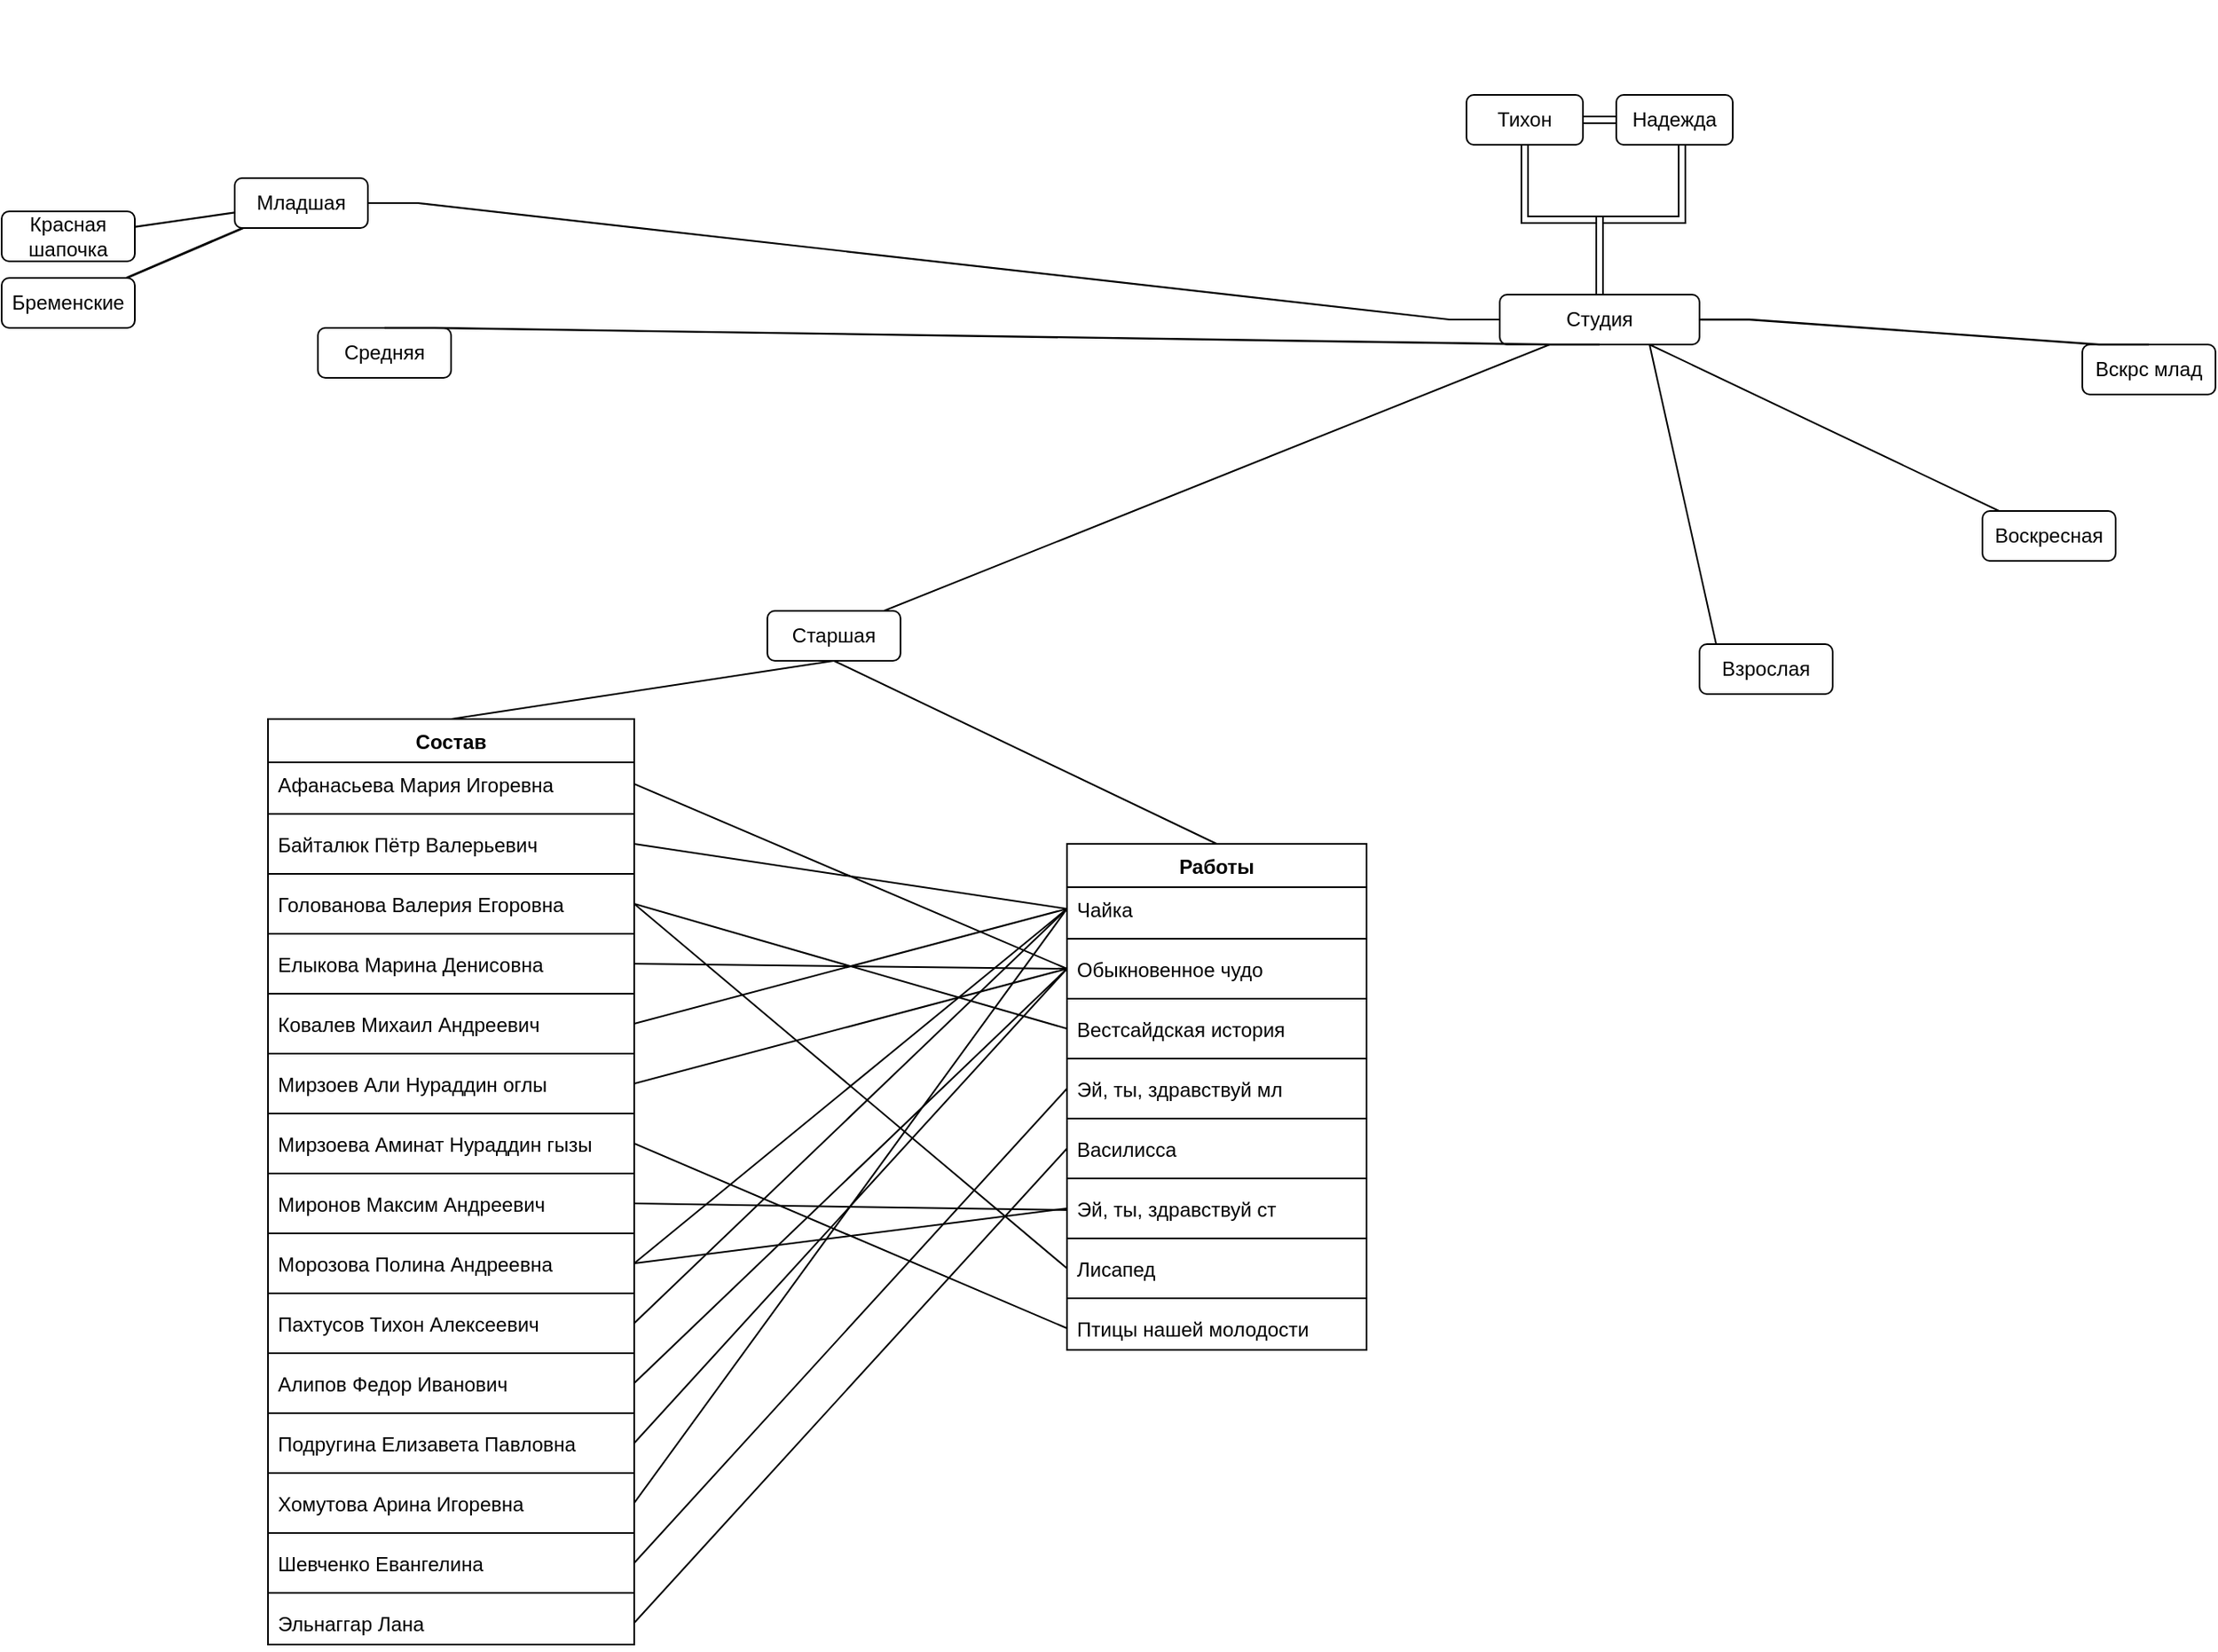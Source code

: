 <mxfile version="20.8.14" type="github">
  <diagram id="prtHgNgQTEPvFCAcTncT" name="Page-1">
    <mxGraphModel dx="1590" dy="493" grid="1" gridSize="10" guides="1" tooltips="1" connect="1" arrows="1" fold="1" page="1" pageScale="1" pageWidth="827" pageHeight="1169" math="0" shadow="0">
      <root>
        <mxCell id="0" />
        <mxCell id="1" parent="0" />
        <mxCell id="TxlRRwCLX0UzaZm9wFE4-3" value="" style="edgeStyle=orthogonalEdgeStyle;rounded=0;orthogonalLoop=1;jettySize=auto;html=1;shape=link;" parent="1" source="TxlRRwCLX0UzaZm9wFE4-1" target="TxlRRwCLX0UzaZm9wFE4-2" edge="1">
          <mxGeometry relative="1" as="geometry" />
        </mxCell>
        <mxCell id="TxlRRwCLX0UzaZm9wFE4-1" value="Тихон" style="rounded=1;whiteSpace=wrap;html=1;" parent="1" vertex="1">
          <mxGeometry x="320" y="210" width="70" height="30" as="geometry" />
        </mxCell>
        <mxCell id="TxlRRwCLX0UzaZm9wFE4-2" value="Надежда" style="rounded=1;whiteSpace=wrap;html=1;" parent="1" vertex="1">
          <mxGeometry x="410" y="210" width="70" height="30" as="geometry" />
        </mxCell>
        <mxCell id="TxlRRwCLX0UzaZm9wFE4-4" value="" style="endArrow=none;html=1;rounded=0;shape=link;entryX=0.5;entryY=0;entryDx=0;entryDy=0;exitX=0.5;exitY=1;exitDx=0;exitDy=0;edgeStyle=orthogonalEdgeStyle;" parent="1" source="TxlRRwCLX0UzaZm9wFE4-1" target="TxlRRwCLX0UzaZm9wFE4-6" edge="1">
          <mxGeometry width="50" height="50" relative="1" as="geometry">
            <mxPoint x="370" y="280" as="sourcePoint" />
            <mxPoint x="330" y="220" as="targetPoint" />
          </mxGeometry>
        </mxCell>
        <mxCell id="TxlRRwCLX0UzaZm9wFE4-5" value="" style="endArrow=none;html=1;rounded=0;shape=link;strokeColor=none;width=74.865;" parent="1" edge="1">
          <mxGeometry width="50" height="50" relative="1" as="geometry">
            <mxPoint x="330" y="230" as="sourcePoint" />
            <mxPoint x="380" y="180" as="targetPoint" />
          </mxGeometry>
        </mxCell>
        <mxCell id="TxlRRwCLX0UzaZm9wFE4-6" value="Студия" style="rounded=1;whiteSpace=wrap;html=1;" parent="1" vertex="1">
          <mxGeometry x="340" y="330" width="120" height="30" as="geometry" />
        </mxCell>
        <mxCell id="TxlRRwCLX0UzaZm9wFE4-7" value="" style="html=1;entryX=0.564;entryY=1.008;entryDx=0;entryDy=0;entryPerimeter=0;exitX=0.5;exitY=0;exitDx=0;exitDy=0;strokeColor=default;rounded=0;edgeStyle=orthogonalEdgeStyle;elbow=vertical;shape=link;" parent="1" source="TxlRRwCLX0UzaZm9wFE4-6" target="TxlRRwCLX0UzaZm9wFE4-2" edge="1">
          <mxGeometry width="100" relative="1" as="geometry">
            <mxPoint x="300" y="270" as="sourcePoint" />
            <mxPoint x="400" y="270" as="targetPoint" />
          </mxGeometry>
        </mxCell>
        <mxCell id="TxlRRwCLX0UzaZm9wFE4-28" value="" style="shape=link;rounded=0;orthogonalLoop=1;jettySize=auto;html=1;strokeColor=default;elbow=vertical;width=-0.103;" parent="1" source="TxlRRwCLX0UzaZm9wFE4-8" target="TxlRRwCLX0UzaZm9wFE4-27" edge="1">
          <mxGeometry relative="1" as="geometry" />
        </mxCell>
        <mxCell id="TxlRRwCLX0UzaZm9wFE4-29" value="" style="shape=link;rounded=0;orthogonalLoop=1;jettySize=auto;html=1;strokeColor=default;elbow=vertical;width=0.435;" parent="1" source="TxlRRwCLX0UzaZm9wFE4-8" target="TxlRRwCLX0UzaZm9wFE4-24" edge="1">
          <mxGeometry relative="1" as="geometry" />
        </mxCell>
        <mxCell id="TxlRRwCLX0UzaZm9wFE4-8" value="Младшая" style="rounded=1;whiteSpace=wrap;html=1;fontFamily=Helvetica;fontSize=12;fontColor=default;align=center;strokeColor=default;fillColor=default;" parent="1" vertex="1">
          <mxGeometry x="-420" y="260" width="80" height="30" as="geometry" />
        </mxCell>
        <mxCell id="TxlRRwCLX0UzaZm9wFE4-9" value="Средняя" style="rounded=1;whiteSpace=wrap;html=1;" parent="1" vertex="1">
          <mxGeometry x="-370" y="350" width="80" height="30" as="geometry" />
        </mxCell>
        <mxCell id="TxlRRwCLX0UzaZm9wFE4-10" value="Старшая" style="rounded=1;whiteSpace=wrap;html=1;" parent="1" vertex="1">
          <mxGeometry x="-100" y="520" width="80" height="30" as="geometry" />
        </mxCell>
        <mxCell id="TxlRRwCLX0UzaZm9wFE4-11" value="Взрослая" style="rounded=1;whiteSpace=wrap;html=1;" parent="1" vertex="1">
          <mxGeometry x="460" y="540" width="80" height="30" as="geometry" />
        </mxCell>
        <mxCell id="TxlRRwCLX0UzaZm9wFE4-12" value="Воскресная" style="rounded=1;whiteSpace=wrap;html=1;" parent="1" vertex="1">
          <mxGeometry x="630" y="460" width="80" height="30" as="geometry" />
        </mxCell>
        <mxCell id="TxlRRwCLX0UzaZm9wFE4-13" value="Вскрс млад" style="rounded=1;whiteSpace=wrap;html=1;" parent="1" vertex="1">
          <mxGeometry x="690" y="360" width="80" height="30" as="geometry" />
        </mxCell>
        <mxCell id="TxlRRwCLX0UzaZm9wFE4-14" value="" style="endArrow=none;html=1;rounded=0;strokeColor=default;shape=link;elbow=vertical;exitX=1;exitY=0.5;exitDx=0;exitDy=0;edgeStyle=entityRelationEdgeStyle;width=-0.103;entryX=0;entryY=0.5;entryDx=0;entryDy=0;" parent="1" source="TxlRRwCLX0UzaZm9wFE4-8" target="TxlRRwCLX0UzaZm9wFE4-6" edge="1">
          <mxGeometry width="50" height="50" relative="1" as="geometry">
            <mxPoint x="390" y="410" as="sourcePoint" />
            <mxPoint x="330" y="350" as="targetPoint" />
          </mxGeometry>
        </mxCell>
        <mxCell id="TxlRRwCLX0UzaZm9wFE4-15" value="" style="endArrow=none;html=1;rounded=0;strokeColor=default;shape=link;elbow=vertical;exitX=0.5;exitY=0;exitDx=0;exitDy=0;edgeStyle=entityRelationEdgeStyle;entryX=0.5;entryY=1;entryDx=0;entryDy=0;width=0.204;" parent="1" source="TxlRRwCLX0UzaZm9wFE4-9" target="TxlRRwCLX0UzaZm9wFE4-6" edge="1">
          <mxGeometry width="50" height="50" relative="1" as="geometry">
            <mxPoint x="160" y="390" as="sourcePoint" />
            <mxPoint x="410" y="370" as="targetPoint" />
          </mxGeometry>
        </mxCell>
        <mxCell id="TxlRRwCLX0UzaZm9wFE4-16" value="" style="endArrow=none;html=1;rounded=0;strokeColor=default;shape=link;elbow=vertical;exitX=0.5;exitY=0;exitDx=0;exitDy=0;edgeStyle=entityRelationEdgeStyle;entryX=0.5;entryY=1;entryDx=0;entryDy=0;width=0;" parent="1" source="TxlRRwCLX0UzaZm9wFE4-10" target="TxlRRwCLX0UzaZm9wFE4-6" edge="1">
          <mxGeometry width="50" height="50" relative="1" as="geometry">
            <mxPoint x="260" y="390" as="sourcePoint" />
            <mxPoint x="410" y="370" as="targetPoint" />
          </mxGeometry>
        </mxCell>
        <mxCell id="TxlRRwCLX0UzaZm9wFE4-17" value="" style="endArrow=none;html=1;rounded=0;strokeColor=default;shape=link;elbow=vertical;exitX=0.5;exitY=0;exitDx=0;exitDy=0;edgeStyle=entityRelationEdgeStyle;entryX=0.5;entryY=1;entryDx=0;entryDy=0;width=0;" parent="1" source="TxlRRwCLX0UzaZm9wFE4-11" target="TxlRRwCLX0UzaZm9wFE4-6" edge="1">
          <mxGeometry width="50" height="50" relative="1" as="geometry">
            <mxPoint x="360" y="390" as="sourcePoint" />
            <mxPoint x="410" y="370" as="targetPoint" />
          </mxGeometry>
        </mxCell>
        <mxCell id="TxlRRwCLX0UzaZm9wFE4-18" value="" style="endArrow=none;html=1;rounded=0;strokeColor=default;shape=link;elbow=vertical;edgeStyle=entityRelationEdgeStyle;entryX=0.5;entryY=1;entryDx=0;entryDy=0;exitX=0.5;exitY=0;exitDx=0;exitDy=0;width=0;" parent="1" source="TxlRRwCLX0UzaZm9wFE4-12" target="TxlRRwCLX0UzaZm9wFE4-6" edge="1">
          <mxGeometry width="50" height="50" relative="1" as="geometry">
            <mxPoint x="460" y="390" as="sourcePoint" />
            <mxPoint x="410" y="370" as="targetPoint" />
          </mxGeometry>
        </mxCell>
        <mxCell id="TxlRRwCLX0UzaZm9wFE4-19" value="" style="endArrow=none;html=1;rounded=0;strokeColor=default;shape=link;elbow=vertical;edgeStyle=entityRelationEdgeStyle;exitX=0.5;exitY=0;exitDx=0;exitDy=0;width=-0.204;" parent="1" source="TxlRRwCLX0UzaZm9wFE4-13" target="TxlRRwCLX0UzaZm9wFE4-6" edge="1">
          <mxGeometry width="50" height="50" relative="1" as="geometry">
            <mxPoint x="560" y="390" as="sourcePoint" />
            <mxPoint x="410" y="370" as="targetPoint" />
          </mxGeometry>
        </mxCell>
        <mxCell id="TxlRRwCLX0UzaZm9wFE4-24" value="Бременские" style="rounded=1;whiteSpace=wrap;html=1;fontFamily=Helvetica;fontSize=12;fontColor=default;align=center;strokeColor=default;fillColor=default;" parent="1" vertex="1">
          <mxGeometry x="-560" y="320" width="80" height="30" as="geometry" />
        </mxCell>
        <mxCell id="TxlRRwCLX0UzaZm9wFE4-27" value="Красная шапочка" style="rounded=1;whiteSpace=wrap;html=1;fontFamily=Helvetica;fontSize=12;fontColor=default;align=center;strokeColor=default;fillColor=default;" parent="1" vertex="1">
          <mxGeometry x="-560" y="280" width="80" height="30" as="geometry" />
        </mxCell>
        <mxCell id="xhUsh01BOlVceXpBO1kW-42" value="Состав" style="swimlane;fontStyle=1;childLayout=stackLayout;horizontal=1;startSize=26;horizontalStack=0;resizeParent=1;resizeParentMax=0;resizeLast=0;collapsible=1;marginBottom=0;" vertex="1" parent="1">
          <mxGeometry x="-400" y="585" width="220" height="556" as="geometry">
            <mxRectangle x="-300" y="570" width="80" height="30" as="alternateBounds" />
          </mxGeometry>
        </mxCell>
        <mxCell id="xhUsh01BOlVceXpBO1kW-43" value="Афанасьева Мария Игоревна" style="text;strokeColor=none;fillColor=none;align=left;verticalAlign=top;spacingLeft=4;spacingRight=4;overflow=hidden;rotatable=0;points=[[0,0.5],[1,0.5]];portConstraint=eastwest;" vertex="1" parent="xhUsh01BOlVceXpBO1kW-42">
          <mxGeometry y="26" width="220" height="26" as="geometry" />
        </mxCell>
        <mxCell id="xhUsh01BOlVceXpBO1kW-115" value="" style="line;strokeWidth=1;rotatable=0;dashed=0;labelPosition=right;align=left;verticalAlign=middle;spacingTop=0;spacingLeft=6;points=[];portConstraint=eastwest;fontSize=12;" vertex="1" parent="xhUsh01BOlVceXpBO1kW-42">
          <mxGeometry y="52" width="220" height="10" as="geometry" />
        </mxCell>
        <mxCell id="xhUsh01BOlVceXpBO1kW-44" value="Байталюк Пётр Валерьевич" style="text;strokeColor=none;fillColor=none;align=left;verticalAlign=top;spacingLeft=4;spacingRight=4;overflow=hidden;rotatable=0;points=[[0,0.5],[1,0.5]];portConstraint=eastwest;" vertex="1" parent="xhUsh01BOlVceXpBO1kW-42">
          <mxGeometry y="62" width="220" height="26" as="geometry" />
        </mxCell>
        <mxCell id="xhUsh01BOlVceXpBO1kW-119" value="" style="line;strokeWidth=1;rotatable=0;dashed=0;labelPosition=right;align=left;verticalAlign=middle;spacingTop=0;spacingLeft=6;points=[];portConstraint=eastwest;fontSize=12;" vertex="1" parent="xhUsh01BOlVceXpBO1kW-42">
          <mxGeometry y="88" width="220" height="10" as="geometry" />
        </mxCell>
        <mxCell id="xhUsh01BOlVceXpBO1kW-45" value="Голованова Валерия Егоровна" style="text;strokeColor=none;fillColor=none;align=left;verticalAlign=top;spacingLeft=4;spacingRight=4;overflow=hidden;rotatable=0;points=[[0,0.5],[1,0.5]];portConstraint=eastwest;" vertex="1" parent="xhUsh01BOlVceXpBO1kW-42">
          <mxGeometry y="98" width="220" height="26" as="geometry" />
        </mxCell>
        <mxCell id="xhUsh01BOlVceXpBO1kW-118" value="" style="line;strokeWidth=1;rotatable=0;dashed=0;labelPosition=right;align=left;verticalAlign=middle;spacingTop=0;spacingLeft=6;points=[];portConstraint=eastwest;fontSize=12;" vertex="1" parent="xhUsh01BOlVceXpBO1kW-42">
          <mxGeometry y="124" width="220" height="10" as="geometry" />
        </mxCell>
        <mxCell id="xhUsh01BOlVceXpBO1kW-46" value="Елыкова Марина Денисовна" style="text;strokeColor=none;fillColor=none;align=left;verticalAlign=top;spacingLeft=4;spacingRight=4;overflow=hidden;rotatable=0;points=[[0,0.5],[1,0.5]];portConstraint=eastwest;" vertex="1" parent="xhUsh01BOlVceXpBO1kW-42">
          <mxGeometry y="134" width="220" height="26" as="geometry" />
        </mxCell>
        <mxCell id="xhUsh01BOlVceXpBO1kW-120" value="" style="line;strokeWidth=1;rotatable=0;dashed=0;labelPosition=right;align=left;verticalAlign=middle;spacingTop=0;spacingLeft=6;points=[];portConstraint=eastwest;fontSize=12;" vertex="1" parent="xhUsh01BOlVceXpBO1kW-42">
          <mxGeometry y="160" width="220" height="10" as="geometry" />
        </mxCell>
        <mxCell id="xhUsh01BOlVceXpBO1kW-47" value="Ковалев Михаил Андреевич" style="text;strokeColor=none;fillColor=none;align=left;verticalAlign=top;spacingLeft=4;spacingRight=4;overflow=hidden;rotatable=0;points=[[0,0.5],[1,0.5]];portConstraint=eastwest;" vertex="1" parent="xhUsh01BOlVceXpBO1kW-42">
          <mxGeometry y="170" width="220" height="26" as="geometry" />
        </mxCell>
        <mxCell id="xhUsh01BOlVceXpBO1kW-117" value="" style="line;strokeWidth=1;rotatable=0;dashed=0;labelPosition=right;align=left;verticalAlign=middle;spacingTop=0;spacingLeft=6;points=[];portConstraint=eastwest;fontSize=12;" vertex="1" parent="xhUsh01BOlVceXpBO1kW-42">
          <mxGeometry y="196" width="220" height="10" as="geometry" />
        </mxCell>
        <mxCell id="xhUsh01BOlVceXpBO1kW-48" value="Мирзоев Али Нураддин оглы" style="text;strokeColor=none;fillColor=none;align=left;verticalAlign=top;spacingLeft=4;spacingRight=4;overflow=hidden;rotatable=0;points=[[0,0.5],[1,0.5]];portConstraint=eastwest;" vertex="1" parent="xhUsh01BOlVceXpBO1kW-42">
          <mxGeometry y="206" width="220" height="26" as="geometry" />
        </mxCell>
        <mxCell id="xhUsh01BOlVceXpBO1kW-121" value="" style="line;strokeWidth=1;rotatable=0;dashed=0;labelPosition=right;align=left;verticalAlign=middle;spacingTop=0;spacingLeft=6;points=[];portConstraint=eastwest;fontSize=12;" vertex="1" parent="xhUsh01BOlVceXpBO1kW-42">
          <mxGeometry y="232" width="220" height="10" as="geometry" />
        </mxCell>
        <mxCell id="xhUsh01BOlVceXpBO1kW-49" value="Мирзоева Аминат Нураддин гызы" style="text;strokeColor=none;fillColor=none;align=left;verticalAlign=top;spacingLeft=4;spacingRight=4;overflow=hidden;rotatable=0;points=[[0,0.5],[1,0.5]];portConstraint=eastwest;" vertex="1" parent="xhUsh01BOlVceXpBO1kW-42">
          <mxGeometry y="242" width="220" height="26" as="geometry" />
        </mxCell>
        <mxCell id="xhUsh01BOlVceXpBO1kW-122" value="" style="line;strokeWidth=1;rotatable=0;dashed=0;labelPosition=right;align=left;verticalAlign=middle;spacingTop=0;spacingLeft=6;points=[];portConstraint=eastwest;fontSize=12;" vertex="1" parent="xhUsh01BOlVceXpBO1kW-42">
          <mxGeometry y="268" width="220" height="10" as="geometry" />
        </mxCell>
        <mxCell id="xhUsh01BOlVceXpBO1kW-50" value="Миронов Максим Андреевич " style="text;strokeColor=none;fillColor=none;align=left;verticalAlign=top;spacingLeft=4;spacingRight=4;overflow=hidden;rotatable=0;points=[[0,0.5],[1,0.5]];portConstraint=eastwest;" vertex="1" parent="xhUsh01BOlVceXpBO1kW-42">
          <mxGeometry y="278" width="220" height="26" as="geometry" />
        </mxCell>
        <mxCell id="xhUsh01BOlVceXpBO1kW-123" value="" style="line;strokeWidth=1;rotatable=0;dashed=0;labelPosition=right;align=left;verticalAlign=middle;spacingTop=0;spacingLeft=6;points=[];portConstraint=eastwest;fontSize=12;" vertex="1" parent="xhUsh01BOlVceXpBO1kW-42">
          <mxGeometry y="304" width="220" height="10" as="geometry" />
        </mxCell>
        <mxCell id="xhUsh01BOlVceXpBO1kW-51" value="Морозова Полина Андреевна " style="text;strokeColor=none;fillColor=none;align=left;verticalAlign=top;spacingLeft=4;spacingRight=4;overflow=hidden;rotatable=0;points=[[0,0.5],[1,0.5]];portConstraint=eastwest;" vertex="1" parent="xhUsh01BOlVceXpBO1kW-42">
          <mxGeometry y="314" width="220" height="26" as="geometry" />
        </mxCell>
        <mxCell id="xhUsh01BOlVceXpBO1kW-124" value="" style="line;strokeWidth=1;rotatable=0;dashed=0;labelPosition=right;align=left;verticalAlign=middle;spacingTop=0;spacingLeft=6;points=[];portConstraint=eastwest;fontSize=12;" vertex="1" parent="xhUsh01BOlVceXpBO1kW-42">
          <mxGeometry y="340" width="220" height="10" as="geometry" />
        </mxCell>
        <mxCell id="xhUsh01BOlVceXpBO1kW-52" value="Пахтусов Тихон Алексеевич" style="text;strokeColor=none;fillColor=none;align=left;verticalAlign=top;spacingLeft=4;spacingRight=4;overflow=hidden;rotatable=0;points=[[0,0.5],[1,0.5]];portConstraint=eastwest;" vertex="1" parent="xhUsh01BOlVceXpBO1kW-42">
          <mxGeometry y="350" width="220" height="26" as="geometry" />
        </mxCell>
        <mxCell id="xhUsh01BOlVceXpBO1kW-125" value="" style="line;strokeWidth=1;rotatable=0;dashed=0;labelPosition=right;align=left;verticalAlign=middle;spacingTop=0;spacingLeft=6;points=[];portConstraint=eastwest;fontSize=12;" vertex="1" parent="xhUsh01BOlVceXpBO1kW-42">
          <mxGeometry y="376" width="220" height="10" as="geometry" />
        </mxCell>
        <mxCell id="xhUsh01BOlVceXpBO1kW-53" value="Алипов Федор Иванович" style="text;strokeColor=none;fillColor=none;align=left;verticalAlign=top;spacingLeft=4;spacingRight=4;overflow=hidden;rotatable=0;points=[[0,0.5],[1,0.5]];portConstraint=eastwest;" vertex="1" parent="xhUsh01BOlVceXpBO1kW-42">
          <mxGeometry y="386" width="220" height="26" as="geometry" />
        </mxCell>
        <mxCell id="xhUsh01BOlVceXpBO1kW-126" value="" style="line;strokeWidth=1;rotatable=0;dashed=0;labelPosition=right;align=left;verticalAlign=middle;spacingTop=0;spacingLeft=6;points=[];portConstraint=eastwest;fontSize=12;" vertex="1" parent="xhUsh01BOlVceXpBO1kW-42">
          <mxGeometry y="412" width="220" height="10" as="geometry" />
        </mxCell>
        <mxCell id="xhUsh01BOlVceXpBO1kW-54" value="Подругина Елизавета Павловна" style="text;strokeColor=none;fillColor=none;align=left;verticalAlign=top;spacingLeft=4;spacingRight=4;overflow=hidden;rotatable=0;points=[[0,0.5],[1,0.5]];portConstraint=eastwest;" vertex="1" parent="xhUsh01BOlVceXpBO1kW-42">
          <mxGeometry y="422" width="220" height="26" as="geometry" />
        </mxCell>
        <mxCell id="xhUsh01BOlVceXpBO1kW-127" value="" style="line;strokeWidth=1;rotatable=0;dashed=0;labelPosition=right;align=left;verticalAlign=middle;spacingTop=0;spacingLeft=6;points=[];portConstraint=eastwest;fontSize=12;" vertex="1" parent="xhUsh01BOlVceXpBO1kW-42">
          <mxGeometry y="448" width="220" height="10" as="geometry" />
        </mxCell>
        <mxCell id="xhUsh01BOlVceXpBO1kW-55" value="Хомутова Арина Игоревна" style="text;strokeColor=none;fillColor=none;align=left;verticalAlign=top;spacingLeft=4;spacingRight=4;overflow=hidden;rotatable=0;points=[[0,0.5],[1,0.5]];portConstraint=eastwest;" vertex="1" parent="xhUsh01BOlVceXpBO1kW-42">
          <mxGeometry y="458" width="220" height="26" as="geometry" />
        </mxCell>
        <mxCell id="xhUsh01BOlVceXpBO1kW-128" value="" style="line;strokeWidth=1;rotatable=0;dashed=0;labelPosition=right;align=left;verticalAlign=middle;spacingTop=0;spacingLeft=6;points=[];portConstraint=eastwest;fontSize=12;" vertex="1" parent="xhUsh01BOlVceXpBO1kW-42">
          <mxGeometry y="484" width="220" height="10" as="geometry" />
        </mxCell>
        <mxCell id="xhUsh01BOlVceXpBO1kW-56" value="Шевченко Евангелина" style="text;strokeColor=none;fillColor=none;align=left;verticalAlign=top;spacingLeft=4;spacingRight=4;overflow=hidden;rotatable=0;points=[[0,0.5],[1,0.5]];portConstraint=eastwest;" vertex="1" parent="xhUsh01BOlVceXpBO1kW-42">
          <mxGeometry y="494" width="220" height="26" as="geometry" />
        </mxCell>
        <mxCell id="xhUsh01BOlVceXpBO1kW-129" value="" style="line;strokeWidth=1;rotatable=0;dashed=0;labelPosition=right;align=left;verticalAlign=middle;spacingTop=0;spacingLeft=6;points=[];portConstraint=eastwest;fontSize=12;" vertex="1" parent="xhUsh01BOlVceXpBO1kW-42">
          <mxGeometry y="520" width="220" height="10" as="geometry" />
        </mxCell>
        <mxCell id="xhUsh01BOlVceXpBO1kW-57" value="Эльнаггар Лана" style="text;strokeColor=none;fillColor=none;align=left;verticalAlign=top;spacingLeft=4;spacingRight=4;overflow=hidden;rotatable=0;points=[[0,0.5],[1,0.5]];portConstraint=eastwest;" vertex="1" parent="xhUsh01BOlVceXpBO1kW-42">
          <mxGeometry y="530" width="220" height="26" as="geometry" />
        </mxCell>
        <mxCell id="xhUsh01BOlVceXpBO1kW-58" value="" style="endArrow=none;html=1;rounded=0;entryX=0.5;entryY=1;entryDx=0;entryDy=0;exitX=0.5;exitY=0;exitDx=0;exitDy=0;" edge="1" parent="1" source="xhUsh01BOlVceXpBO1kW-42" target="TxlRRwCLX0UzaZm9wFE4-10">
          <mxGeometry width="50" height="50" relative="1" as="geometry">
            <mxPoint x="-90" y="670" as="sourcePoint" />
            <mxPoint x="-40" y="620" as="targetPoint" />
          </mxGeometry>
        </mxCell>
        <mxCell id="xhUsh01BOlVceXpBO1kW-78" value="Работы" style="swimlane;fontStyle=1;childLayout=stackLayout;horizontal=1;startSize=26;horizontalStack=0;resizeParent=1;resizeParentMax=0;resizeLast=0;collapsible=1;marginBottom=0;fontSize=12;" vertex="1" parent="1">
          <mxGeometry x="80" y="660" width="180" height="304" as="geometry" />
        </mxCell>
        <mxCell id="xhUsh01BOlVceXpBO1kW-84" value="Чайка" style="text;strokeColor=none;fillColor=none;align=left;verticalAlign=top;spacingLeft=4;spacingRight=4;overflow=hidden;rotatable=0;points=[[0,0.5],[1,0.5]];portConstraint=eastwest;" vertex="1" parent="xhUsh01BOlVceXpBO1kW-78">
          <mxGeometry y="26" width="180" height="26" as="geometry" />
        </mxCell>
        <mxCell id="xhUsh01BOlVceXpBO1kW-105" value="" style="line;strokeWidth=1;rotatable=0;dashed=0;labelPosition=right;align=left;verticalAlign=middle;spacingTop=0;spacingLeft=6;points=[];portConstraint=eastwest;fontSize=12;" vertex="1" parent="xhUsh01BOlVceXpBO1kW-78">
          <mxGeometry y="52" width="180" height="10" as="geometry" />
        </mxCell>
        <mxCell id="xhUsh01BOlVceXpBO1kW-79" value="Обыкновенное чудо" style="text;strokeColor=none;fillColor=none;align=left;verticalAlign=top;spacingLeft=4;spacingRight=4;overflow=hidden;rotatable=0;points=[[0,0.5],[1,0.5]];portConstraint=eastwest;" vertex="1" parent="xhUsh01BOlVceXpBO1kW-78">
          <mxGeometry y="62" width="180" height="26" as="geometry" />
        </mxCell>
        <mxCell id="xhUsh01BOlVceXpBO1kW-106" value="" style="line;strokeWidth=1;rotatable=0;dashed=0;labelPosition=right;align=left;verticalAlign=middle;spacingTop=0;spacingLeft=6;points=[];portConstraint=eastwest;fontSize=12;" vertex="1" parent="xhUsh01BOlVceXpBO1kW-78">
          <mxGeometry y="88" width="180" height="10" as="geometry" />
        </mxCell>
        <mxCell id="xhUsh01BOlVceXpBO1kW-80" value="Вестсайдская история" style="text;strokeColor=none;fillColor=none;align=left;verticalAlign=top;spacingLeft=4;spacingRight=4;overflow=hidden;rotatable=0;points=[[0,0.5],[1,0.5]];portConstraint=eastwest;" vertex="1" parent="xhUsh01BOlVceXpBO1kW-78">
          <mxGeometry y="98" width="180" height="26" as="geometry" />
        </mxCell>
        <mxCell id="xhUsh01BOlVceXpBO1kW-107" value="" style="line;strokeWidth=1;rotatable=0;dashed=0;labelPosition=right;align=left;verticalAlign=middle;spacingTop=0;spacingLeft=6;points=[];portConstraint=eastwest;fontSize=12;" vertex="1" parent="xhUsh01BOlVceXpBO1kW-78">
          <mxGeometry y="124" width="180" height="10" as="geometry" />
        </mxCell>
        <mxCell id="xhUsh01BOlVceXpBO1kW-82" value="Эй, ты, здравствуй мл" style="text;strokeColor=none;fillColor=none;align=left;verticalAlign=top;spacingLeft=4;spacingRight=4;overflow=hidden;rotatable=0;points=[[0,0.5],[1,0.5]];portConstraint=eastwest;" vertex="1" parent="xhUsh01BOlVceXpBO1kW-78">
          <mxGeometry y="134" width="180" height="26" as="geometry" />
        </mxCell>
        <mxCell id="xhUsh01BOlVceXpBO1kW-108" value="" style="line;strokeWidth=1;rotatable=0;dashed=0;labelPosition=right;align=left;verticalAlign=middle;spacingTop=0;spacingLeft=6;points=[];portConstraint=eastwest;fontSize=12;" vertex="1" parent="xhUsh01BOlVceXpBO1kW-78">
          <mxGeometry y="160" width="180" height="10" as="geometry" />
        </mxCell>
        <mxCell id="xhUsh01BOlVceXpBO1kW-81" value="Василисса" style="text;strokeColor=none;fillColor=none;align=left;verticalAlign=top;spacingLeft=4;spacingRight=4;overflow=hidden;rotatable=0;points=[[0,0.5],[1,0.5]];portConstraint=eastwest;" vertex="1" parent="xhUsh01BOlVceXpBO1kW-78">
          <mxGeometry y="170" width="180" height="26" as="geometry" />
        </mxCell>
        <mxCell id="xhUsh01BOlVceXpBO1kW-111" value="" style="line;strokeWidth=1;rotatable=0;dashed=0;labelPosition=right;align=left;verticalAlign=middle;spacingTop=0;spacingLeft=6;points=[];portConstraint=eastwest;fontSize=12;" vertex="1" parent="xhUsh01BOlVceXpBO1kW-78">
          <mxGeometry y="196" width="180" height="10" as="geometry" />
        </mxCell>
        <mxCell id="xhUsh01BOlVceXpBO1kW-83" value="Эй, ты, здравствуй ст" style="text;strokeColor=none;fillColor=none;align=left;verticalAlign=top;spacingLeft=4;spacingRight=4;overflow=hidden;rotatable=0;points=[[0,0.5],[1,0.5]];portConstraint=eastwest;" vertex="1" parent="xhUsh01BOlVceXpBO1kW-78">
          <mxGeometry y="206" width="180" height="26" as="geometry" />
        </mxCell>
        <mxCell id="xhUsh01BOlVceXpBO1kW-110" value="" style="line;strokeWidth=1;rotatable=0;dashed=0;labelPosition=right;align=left;verticalAlign=middle;spacingTop=0;spacingLeft=6;points=[];portConstraint=eastwest;fontSize=12;" vertex="1" parent="xhUsh01BOlVceXpBO1kW-78">
          <mxGeometry y="232" width="180" height="10" as="geometry" />
        </mxCell>
        <mxCell id="xhUsh01BOlVceXpBO1kW-85" value="Лисапед" style="text;strokeColor=none;fillColor=none;align=left;verticalAlign=top;spacingLeft=4;spacingRight=4;overflow=hidden;rotatable=0;points=[[0,0.5],[1,0.5]];portConstraint=eastwest;" vertex="1" parent="xhUsh01BOlVceXpBO1kW-78">
          <mxGeometry y="242" width="180" height="26" as="geometry" />
        </mxCell>
        <mxCell id="xhUsh01BOlVceXpBO1kW-112" value="" style="line;strokeWidth=1;rotatable=0;dashed=0;labelPosition=right;align=left;verticalAlign=middle;spacingTop=0;spacingLeft=6;points=[];portConstraint=eastwest;fontSize=12;" vertex="1" parent="xhUsh01BOlVceXpBO1kW-78">
          <mxGeometry y="268" width="180" height="10" as="geometry" />
        </mxCell>
        <mxCell id="xhUsh01BOlVceXpBO1kW-86" value="Птицы нашей молодости" style="text;strokeColor=none;fillColor=none;align=left;verticalAlign=top;spacingLeft=4;spacingRight=4;overflow=hidden;rotatable=0;points=[[0,0.5],[1,0.5]];portConstraint=eastwest;" vertex="1" parent="xhUsh01BOlVceXpBO1kW-78">
          <mxGeometry y="278" width="180" height="26" as="geometry" />
        </mxCell>
        <mxCell id="xhUsh01BOlVceXpBO1kW-87" value="" style="endArrow=none;html=1;rounded=0;entryX=0.5;entryY=1;entryDx=0;entryDy=0;exitX=0.5;exitY=0;exitDx=0;exitDy=0;" edge="1" parent="1" source="xhUsh01BOlVceXpBO1kW-78" target="TxlRRwCLX0UzaZm9wFE4-10">
          <mxGeometry width="50" height="50" relative="1" as="geometry">
            <mxPoint x="40" y="780" as="sourcePoint" />
            <mxPoint x="90" y="730" as="targetPoint" />
          </mxGeometry>
        </mxCell>
        <mxCell id="xhUsh01BOlVceXpBO1kW-88" value="" style="endArrow=none;html=1;rounded=0;exitX=1;exitY=0.5;exitDx=0;exitDy=0;entryX=0;entryY=0.5;entryDx=0;entryDy=0;" edge="1" parent="1" source="xhUsh01BOlVceXpBO1kW-43" target="xhUsh01BOlVceXpBO1kW-79">
          <mxGeometry width="50" height="50" relative="1" as="geometry">
            <mxPoint x="-50" y="670" as="sourcePoint" />
            <mxPoint y="620" as="targetPoint" />
          </mxGeometry>
        </mxCell>
        <mxCell id="xhUsh01BOlVceXpBO1kW-90" value="" style="endArrow=none;html=1;rounded=0;exitX=1;exitY=0.5;exitDx=0;exitDy=0;entryX=0;entryY=0.5;entryDx=0;entryDy=0;" edge="1" parent="1" source="xhUsh01BOlVceXpBO1kW-57" target="xhUsh01BOlVceXpBO1kW-81">
          <mxGeometry width="50" height="50" relative="1" as="geometry">
            <mxPoint x="-30" y="690" as="sourcePoint" />
            <mxPoint x="20" y="640" as="targetPoint" />
          </mxGeometry>
        </mxCell>
        <mxCell id="xhUsh01BOlVceXpBO1kW-91" value="" style="endArrow=none;html=1;rounded=0;exitX=1;exitY=0.5;exitDx=0;exitDy=0;entryX=0;entryY=0.5;entryDx=0;entryDy=0;" edge="1" parent="1" source="xhUsh01BOlVceXpBO1kW-44" target="xhUsh01BOlVceXpBO1kW-84">
          <mxGeometry width="50" height="50" relative="1" as="geometry">
            <mxPoint x="-20" y="700" as="sourcePoint" />
            <mxPoint x="40" y="819" as="targetPoint" />
          </mxGeometry>
        </mxCell>
        <mxCell id="xhUsh01BOlVceXpBO1kW-92" value="" style="endArrow=none;html=1;rounded=0;exitX=1;exitY=0.5;exitDx=0;exitDy=0;entryX=0;entryY=0.5;entryDx=0;entryDy=0;" edge="1" parent="1" source="xhUsh01BOlVceXpBO1kW-47" target="xhUsh01BOlVceXpBO1kW-84">
          <mxGeometry width="50" height="50" relative="1" as="geometry">
            <mxPoint x="-10" y="710" as="sourcePoint" />
            <mxPoint x="40" y="660" as="targetPoint" />
          </mxGeometry>
        </mxCell>
        <mxCell id="xhUsh01BOlVceXpBO1kW-93" value="" style="endArrow=none;html=1;rounded=0;exitX=1;exitY=0.5;exitDx=0;exitDy=0;entryX=0;entryY=0.5;entryDx=0;entryDy=0;" edge="1" parent="1" source="xhUsh01BOlVceXpBO1kW-45" target="xhUsh01BOlVceXpBO1kW-85">
          <mxGeometry width="50" height="50" relative="1" as="geometry">
            <mxPoint y="720" as="sourcePoint" />
            <mxPoint x="50" y="670" as="targetPoint" />
          </mxGeometry>
        </mxCell>
        <mxCell id="xhUsh01BOlVceXpBO1kW-94" value="" style="endArrow=none;html=1;rounded=0;fontSize=12;exitX=1;exitY=0.5;exitDx=0;exitDy=0;entryX=0;entryY=0.5;entryDx=0;entryDy=0;" edge="1" parent="1" source="xhUsh01BOlVceXpBO1kW-54" target="xhUsh01BOlVceXpBO1kW-79">
          <mxGeometry width="50" height="50" relative="1" as="geometry">
            <mxPoint x="30" y="1000" as="sourcePoint" />
            <mxPoint x="80" y="950" as="targetPoint" />
          </mxGeometry>
        </mxCell>
        <mxCell id="xhUsh01BOlVceXpBO1kW-95" value="" style="endArrow=none;html=1;rounded=0;fontSize=12;entryX=1;entryY=0.5;entryDx=0;entryDy=0;exitX=0;exitY=0.5;exitDx=0;exitDy=0;" edge="1" parent="1" source="xhUsh01BOlVceXpBO1kW-84" target="xhUsh01BOlVceXpBO1kW-52">
          <mxGeometry width="50" height="50" relative="1" as="geometry">
            <mxPoint x="40" y="1010" as="sourcePoint" />
            <mxPoint x="90" y="960" as="targetPoint" />
          </mxGeometry>
        </mxCell>
        <mxCell id="xhUsh01BOlVceXpBO1kW-96" value="" style="endArrow=none;html=1;rounded=0;fontSize=12;entryX=1;entryY=0.5;entryDx=0;entryDy=0;exitX=0;exitY=0.5;exitDx=0;exitDy=0;" edge="1" parent="1" source="xhUsh01BOlVceXpBO1kW-84" target="xhUsh01BOlVceXpBO1kW-51">
          <mxGeometry width="50" height="50" relative="1" as="geometry">
            <mxPoint x="50" y="1020" as="sourcePoint" />
            <mxPoint x="100" y="970" as="targetPoint" />
          </mxGeometry>
        </mxCell>
        <mxCell id="xhUsh01BOlVceXpBO1kW-97" value="" style="endArrow=none;html=1;rounded=0;fontSize=12;entryX=1;entryY=0.5;entryDx=0;entryDy=0;exitX=0;exitY=0.5;exitDx=0;exitDy=0;" edge="1" parent="1" source="xhUsh01BOlVceXpBO1kW-83" target="xhUsh01BOlVceXpBO1kW-51">
          <mxGeometry width="50" height="50" relative="1" as="geometry">
            <mxPoint x="60" y="1030" as="sourcePoint" />
            <mxPoint x="110" y="980" as="targetPoint" />
          </mxGeometry>
        </mxCell>
        <mxCell id="xhUsh01BOlVceXpBO1kW-98" value="" style="endArrow=none;html=1;rounded=0;fontSize=12;entryX=1;entryY=0.5;entryDx=0;entryDy=0;exitX=0;exitY=0.5;exitDx=0;exitDy=0;" edge="1" parent="1" source="xhUsh01BOlVceXpBO1kW-82" target="xhUsh01BOlVceXpBO1kW-56">
          <mxGeometry width="50" height="50" relative="1" as="geometry">
            <mxPoint x="70" y="1040" as="sourcePoint" />
            <mxPoint x="120" y="990" as="targetPoint" />
          </mxGeometry>
        </mxCell>
        <mxCell id="xhUsh01BOlVceXpBO1kW-99" value="" style="endArrow=none;html=1;rounded=0;fontSize=12;entryX=1;entryY=0.5;entryDx=0;entryDy=0;exitX=0;exitY=0.5;exitDx=0;exitDy=0;" edge="1" parent="1" source="xhUsh01BOlVceXpBO1kW-80" target="xhUsh01BOlVceXpBO1kW-45">
          <mxGeometry width="50" height="50" relative="1" as="geometry">
            <mxPoint x="50" y="1020" as="sourcePoint" />
            <mxPoint x="100" y="970" as="targetPoint" />
          </mxGeometry>
        </mxCell>
        <mxCell id="xhUsh01BOlVceXpBO1kW-100" value="" style="endArrow=none;html=1;rounded=0;fontSize=12;entryX=1;entryY=0.5;entryDx=0;entryDy=0;exitX=0;exitY=0.5;exitDx=0;exitDy=0;" edge="1" parent="1" source="xhUsh01BOlVceXpBO1kW-86" target="xhUsh01BOlVceXpBO1kW-49">
          <mxGeometry width="50" height="50" relative="1" as="geometry">
            <mxPoint x="60" y="1030" as="sourcePoint" />
            <mxPoint x="110" y="980" as="targetPoint" />
          </mxGeometry>
        </mxCell>
        <mxCell id="xhUsh01BOlVceXpBO1kW-101" value="" style="endArrow=none;html=1;rounded=0;fontSize=12;entryX=1;entryY=0.5;entryDx=0;entryDy=0;exitX=0;exitY=0.5;exitDx=0;exitDy=0;" edge="1" parent="1" source="xhUsh01BOlVceXpBO1kW-84" target="xhUsh01BOlVceXpBO1kW-55">
          <mxGeometry width="50" height="50" relative="1" as="geometry">
            <mxPoint x="70" y="1040" as="sourcePoint" />
            <mxPoint x="120" y="990" as="targetPoint" />
          </mxGeometry>
        </mxCell>
        <mxCell id="xhUsh01BOlVceXpBO1kW-102" value="" style="endArrow=none;html=1;rounded=0;fontSize=12;entryX=1;entryY=0.5;entryDx=0;entryDy=0;exitX=0;exitY=0.5;exitDx=0;exitDy=0;" edge="1" parent="1" source="xhUsh01BOlVceXpBO1kW-79" target="xhUsh01BOlVceXpBO1kW-46">
          <mxGeometry width="50" height="50" relative="1" as="geometry">
            <mxPoint x="80" y="1050" as="sourcePoint" />
            <mxPoint x="130" y="1000" as="targetPoint" />
          </mxGeometry>
        </mxCell>
        <mxCell id="xhUsh01BOlVceXpBO1kW-103" value="" style="endArrow=none;html=1;rounded=0;fontSize=12;entryX=1;entryY=0.5;entryDx=0;entryDy=0;exitX=0;exitY=0.5;exitDx=0;exitDy=0;" edge="1" parent="1" source="xhUsh01BOlVceXpBO1kW-79" target="xhUsh01BOlVceXpBO1kW-48">
          <mxGeometry width="50" height="50" relative="1" as="geometry">
            <mxPoint x="170" y="750" as="sourcePoint" />
            <mxPoint x="140" y="1010" as="targetPoint" />
          </mxGeometry>
        </mxCell>
        <mxCell id="xhUsh01BOlVceXpBO1kW-133" value="" style="endArrow=none;html=1;rounded=0;fontSize=12;entryX=1;entryY=0.5;entryDx=0;entryDy=0;" edge="1" parent="1" target="xhUsh01BOlVceXpBO1kW-50">
          <mxGeometry width="50" height="50" relative="1" as="geometry">
            <mxPoint x="80" y="880" as="sourcePoint" />
            <mxPoint x="-170" y="922" as="targetPoint" />
          </mxGeometry>
        </mxCell>
        <mxCell id="xhUsh01BOlVceXpBO1kW-134" value="" style="endArrow=none;html=1;rounded=0;exitX=1;exitY=0.5;exitDx=0;exitDy=0;entryX=0;entryY=0.5;entryDx=0;entryDy=0;" edge="1" parent="1" source="xhUsh01BOlVceXpBO1kW-53" target="xhUsh01BOlVceXpBO1kW-79">
          <mxGeometry width="50" height="50" relative="1" as="geometry">
            <mxPoint x="-170" y="1138" as="sourcePoint" />
            <mxPoint x="90" y="817" as="targetPoint" />
          </mxGeometry>
        </mxCell>
      </root>
    </mxGraphModel>
  </diagram>
</mxfile>
